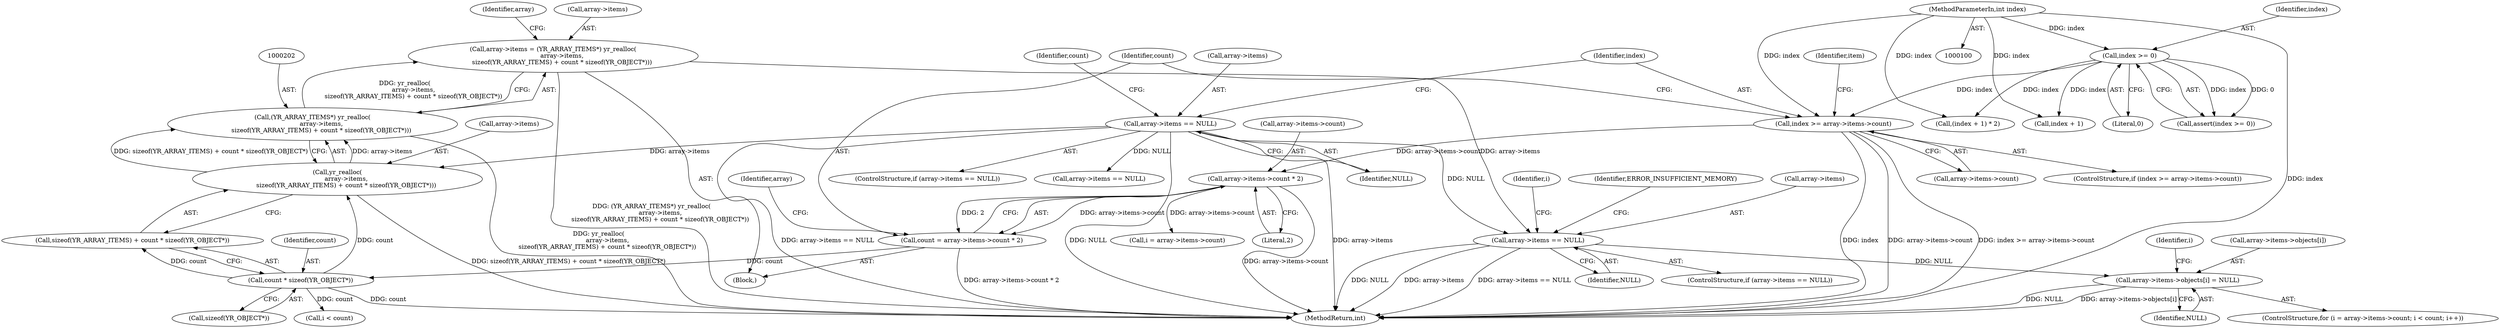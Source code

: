 digraph "0_yara_4a342f01e5439b9bb901aff1c6c23c536baeeb3f_0@integer" {
"1000197" [label="(Call,array->items = (YR_ARRAY_ITEMS*) yr_realloc(\n         array->items,\n         sizeof(YR_ARRAY_ITEMS) + count * sizeof(YR_OBJECT*)))"];
"1000201" [label="(Call,(YR_ARRAY_ITEMS*) yr_realloc(\n         array->items,\n         sizeof(YR_ARRAY_ITEMS) + count * sizeof(YR_OBJECT*)))"];
"1000203" [label="(Call,yr_realloc(\n         array->items,\n         sizeof(YR_ARRAY_ITEMS) + count * sizeof(YR_OBJECT*)))"];
"1000123" [label="(Call,array->items == NULL)"];
"1000210" [label="(Call,count * sizeof(YR_OBJECT*))"];
"1000188" [label="(Call,count = array->items->count * 2)"];
"1000190" [label="(Call,array->items->count * 2)"];
"1000180" [label="(Call,index >= array->items->count)"];
"1000109" [label="(Call,index >= 0)"];
"1000103" [label="(MethodParameterIn,int index)"];
"1000215" [label="(Call,array->items == NULL)"];
"1000235" [label="(Call,array->items->objects[i] = NULL)"];
"1000191" [label="(Call,array->items->count)"];
"1000197" [label="(Call,array->items = (YR_ARRAY_ITEMS*) yr_realloc(\n         array->items,\n         sizeof(YR_ARRAY_ITEMS) + count * sizeof(YR_OBJECT*)))"];
"1000243" [label="(Identifier,NULL)"];
"1000219" [label="(Identifier,NULL)"];
"1000122" [label="(ControlStructure,if (array->items == NULL))"];
"1000230" [label="(Call,i < count)"];
"1000223" [label="(Call,i = array->items->count)"];
"1000235" [label="(Call,array->items->objects[i] = NULL)"];
"1000179" [label="(ControlStructure,if (index >= array->items->count))"];
"1000222" [label="(ControlStructure,for (i = array->items->count; i < count; i++))"];
"1000180" [label="(Call,index >= array->items->count)"];
"1000214" [label="(ControlStructure,if (array->items == NULL))"];
"1000111" [label="(Literal,0)"];
"1000187" [label="(Block,)"];
"1000207" [label="(Call,sizeof(YR_ARRAY_ITEMS) + count * sizeof(YR_OBJECT*))"];
"1000108" [label="(Call,assert(index >= 0))"];
"1000198" [label="(Call,array->items)"];
"1000133" [label="(Call,(index + 1) * 2)"];
"1000224" [label="(Identifier,i)"];
"1000221" [label="(Identifier,ERROR_INSUFFICIENT_MEMORY)"];
"1000203" [label="(Call,yr_realloc(\n         array->items,\n         sizeof(YR_ARRAY_ITEMS) + count * sizeof(YR_OBJECT*)))"];
"1000103" [label="(MethodParameterIn,int index)"];
"1000109" [label="(Call,index >= 0)"];
"1000210" [label="(Call,count * sizeof(YR_OBJECT*))"];
"1000181" [label="(Identifier,index)"];
"1000110" [label="(Identifier,index)"];
"1000215" [label="(Call,array->items == NULL)"];
"1000253" [label="(Identifier,item)"];
"1000190" [label="(Call,array->items->count * 2)"];
"1000199" [label="(Identifier,array)"];
"1000267" [label="(MethodReturn,int)"];
"1000236" [label="(Call,array->items->objects[i])"];
"1000212" [label="(Call,sizeof(YR_OBJECT*))"];
"1000153" [label="(Call,array->items == NULL)"];
"1000217" [label="(Identifier,array)"];
"1000188" [label="(Call,count = array->items->count * 2)"];
"1000123" [label="(Call,array->items == NULL)"];
"1000204" [label="(Call,array->items)"];
"1000130" [label="(Identifier,count)"];
"1000216" [label="(Call,array->items)"];
"1000201" [label="(Call,(YR_ARRAY_ITEMS*) yr_realloc(\n         array->items,\n         sizeof(YR_ARRAY_ITEMS) + count * sizeof(YR_OBJECT*)))"];
"1000134" [label="(Call,index + 1)"];
"1000196" [label="(Literal,2)"];
"1000127" [label="(Identifier,NULL)"];
"1000189" [label="(Identifier,count)"];
"1000234" [label="(Identifier,i)"];
"1000124" [label="(Call,array->items)"];
"1000182" [label="(Call,array->items->count)"];
"1000211" [label="(Identifier,count)"];
"1000197" -> "1000187"  [label="AST: "];
"1000197" -> "1000201"  [label="CFG: "];
"1000198" -> "1000197"  [label="AST: "];
"1000201" -> "1000197"  [label="AST: "];
"1000217" -> "1000197"  [label="CFG: "];
"1000197" -> "1000267"  [label="DDG: (YR_ARRAY_ITEMS*) yr_realloc(\n         array->items,\n         sizeof(YR_ARRAY_ITEMS) + count * sizeof(YR_OBJECT*))"];
"1000201" -> "1000197"  [label="DDG: yr_realloc(\n         array->items,\n         sizeof(YR_ARRAY_ITEMS) + count * sizeof(YR_OBJECT*))"];
"1000197" -> "1000215"  [label="DDG: array->items"];
"1000201" -> "1000203"  [label="CFG: "];
"1000202" -> "1000201"  [label="AST: "];
"1000203" -> "1000201"  [label="AST: "];
"1000201" -> "1000267"  [label="DDG: yr_realloc(\n         array->items,\n         sizeof(YR_ARRAY_ITEMS) + count * sizeof(YR_OBJECT*))"];
"1000203" -> "1000201"  [label="DDG: array->items"];
"1000203" -> "1000201"  [label="DDG: sizeof(YR_ARRAY_ITEMS) + count * sizeof(YR_OBJECT*)"];
"1000203" -> "1000207"  [label="CFG: "];
"1000204" -> "1000203"  [label="AST: "];
"1000207" -> "1000203"  [label="AST: "];
"1000203" -> "1000267"  [label="DDG: sizeof(YR_ARRAY_ITEMS) + count * sizeof(YR_OBJECT*)"];
"1000123" -> "1000203"  [label="DDG: array->items"];
"1000210" -> "1000203"  [label="DDG: count"];
"1000123" -> "1000122"  [label="AST: "];
"1000123" -> "1000127"  [label="CFG: "];
"1000124" -> "1000123"  [label="AST: "];
"1000127" -> "1000123"  [label="AST: "];
"1000130" -> "1000123"  [label="CFG: "];
"1000181" -> "1000123"  [label="CFG: "];
"1000123" -> "1000267"  [label="DDG: array->items == NULL"];
"1000123" -> "1000267"  [label="DDG: NULL"];
"1000123" -> "1000267"  [label="DDG: array->items"];
"1000123" -> "1000153"  [label="DDG: NULL"];
"1000123" -> "1000215"  [label="DDG: NULL"];
"1000210" -> "1000207"  [label="AST: "];
"1000210" -> "1000212"  [label="CFG: "];
"1000211" -> "1000210"  [label="AST: "];
"1000212" -> "1000210"  [label="AST: "];
"1000207" -> "1000210"  [label="CFG: "];
"1000210" -> "1000267"  [label="DDG: count"];
"1000210" -> "1000207"  [label="DDG: count"];
"1000188" -> "1000210"  [label="DDG: count"];
"1000210" -> "1000230"  [label="DDG: count"];
"1000188" -> "1000187"  [label="AST: "];
"1000188" -> "1000190"  [label="CFG: "];
"1000189" -> "1000188"  [label="AST: "];
"1000190" -> "1000188"  [label="AST: "];
"1000199" -> "1000188"  [label="CFG: "];
"1000188" -> "1000267"  [label="DDG: array->items->count * 2"];
"1000190" -> "1000188"  [label="DDG: array->items->count"];
"1000190" -> "1000188"  [label="DDG: 2"];
"1000190" -> "1000196"  [label="CFG: "];
"1000191" -> "1000190"  [label="AST: "];
"1000196" -> "1000190"  [label="AST: "];
"1000190" -> "1000267"  [label="DDG: array->items->count"];
"1000180" -> "1000190"  [label="DDG: array->items->count"];
"1000190" -> "1000223"  [label="DDG: array->items->count"];
"1000180" -> "1000179"  [label="AST: "];
"1000180" -> "1000182"  [label="CFG: "];
"1000181" -> "1000180"  [label="AST: "];
"1000182" -> "1000180"  [label="AST: "];
"1000189" -> "1000180"  [label="CFG: "];
"1000253" -> "1000180"  [label="CFG: "];
"1000180" -> "1000267"  [label="DDG: index"];
"1000180" -> "1000267"  [label="DDG: array->items->count"];
"1000180" -> "1000267"  [label="DDG: index >= array->items->count"];
"1000109" -> "1000180"  [label="DDG: index"];
"1000103" -> "1000180"  [label="DDG: index"];
"1000109" -> "1000108"  [label="AST: "];
"1000109" -> "1000111"  [label="CFG: "];
"1000110" -> "1000109"  [label="AST: "];
"1000111" -> "1000109"  [label="AST: "];
"1000108" -> "1000109"  [label="CFG: "];
"1000109" -> "1000108"  [label="DDG: index"];
"1000109" -> "1000108"  [label="DDG: 0"];
"1000103" -> "1000109"  [label="DDG: index"];
"1000109" -> "1000133"  [label="DDG: index"];
"1000109" -> "1000134"  [label="DDG: index"];
"1000103" -> "1000100"  [label="AST: "];
"1000103" -> "1000267"  [label="DDG: index"];
"1000103" -> "1000133"  [label="DDG: index"];
"1000103" -> "1000134"  [label="DDG: index"];
"1000215" -> "1000214"  [label="AST: "];
"1000215" -> "1000219"  [label="CFG: "];
"1000216" -> "1000215"  [label="AST: "];
"1000219" -> "1000215"  [label="AST: "];
"1000221" -> "1000215"  [label="CFG: "];
"1000224" -> "1000215"  [label="CFG: "];
"1000215" -> "1000267"  [label="DDG: NULL"];
"1000215" -> "1000267"  [label="DDG: array->items"];
"1000215" -> "1000267"  [label="DDG: array->items == NULL"];
"1000215" -> "1000235"  [label="DDG: NULL"];
"1000235" -> "1000222"  [label="AST: "];
"1000235" -> "1000243"  [label="CFG: "];
"1000236" -> "1000235"  [label="AST: "];
"1000243" -> "1000235"  [label="AST: "];
"1000234" -> "1000235"  [label="CFG: "];
"1000235" -> "1000267"  [label="DDG: array->items->objects[i]"];
"1000235" -> "1000267"  [label="DDG: NULL"];
}
